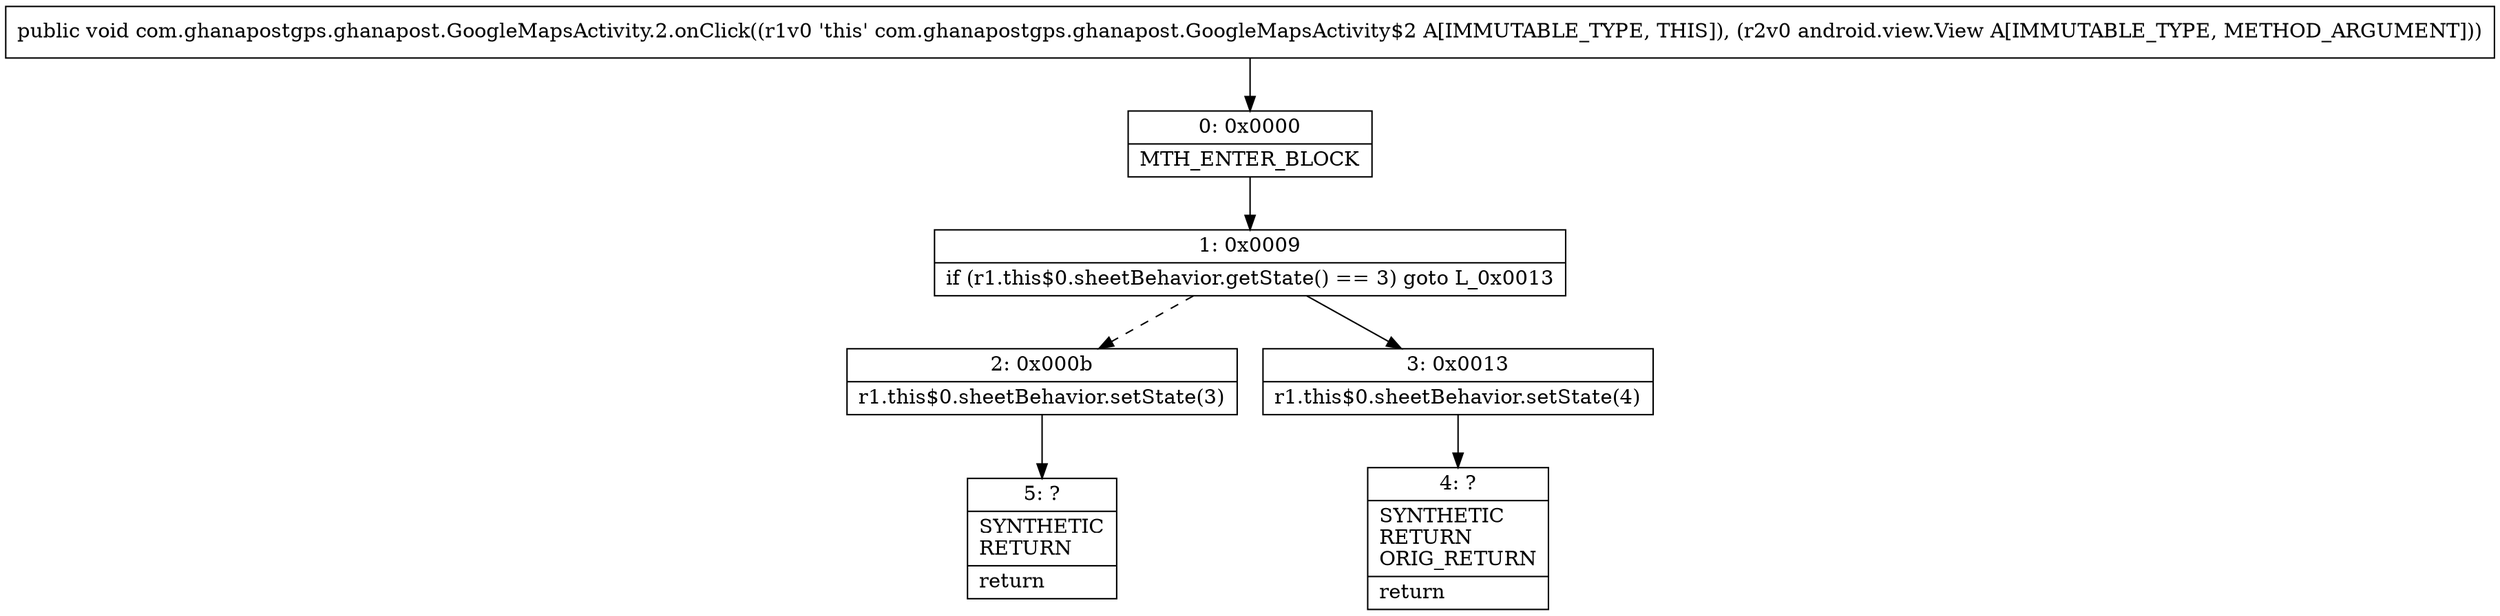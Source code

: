 digraph "CFG forcom.ghanapostgps.ghanapost.GoogleMapsActivity.2.onClick(Landroid\/view\/View;)V" {
Node_0 [shape=record,label="{0\:\ 0x0000|MTH_ENTER_BLOCK\l}"];
Node_1 [shape=record,label="{1\:\ 0x0009|if (r1.this$0.sheetBehavior.getState() == 3) goto L_0x0013\l}"];
Node_2 [shape=record,label="{2\:\ 0x000b|r1.this$0.sheetBehavior.setState(3)\l}"];
Node_3 [shape=record,label="{3\:\ 0x0013|r1.this$0.sheetBehavior.setState(4)\l}"];
Node_4 [shape=record,label="{4\:\ ?|SYNTHETIC\lRETURN\lORIG_RETURN\l|return\l}"];
Node_5 [shape=record,label="{5\:\ ?|SYNTHETIC\lRETURN\l|return\l}"];
MethodNode[shape=record,label="{public void com.ghanapostgps.ghanapost.GoogleMapsActivity.2.onClick((r1v0 'this' com.ghanapostgps.ghanapost.GoogleMapsActivity$2 A[IMMUTABLE_TYPE, THIS]), (r2v0 android.view.View A[IMMUTABLE_TYPE, METHOD_ARGUMENT])) }"];
MethodNode -> Node_0;
Node_0 -> Node_1;
Node_1 -> Node_2[style=dashed];
Node_1 -> Node_3;
Node_2 -> Node_5;
Node_3 -> Node_4;
}

